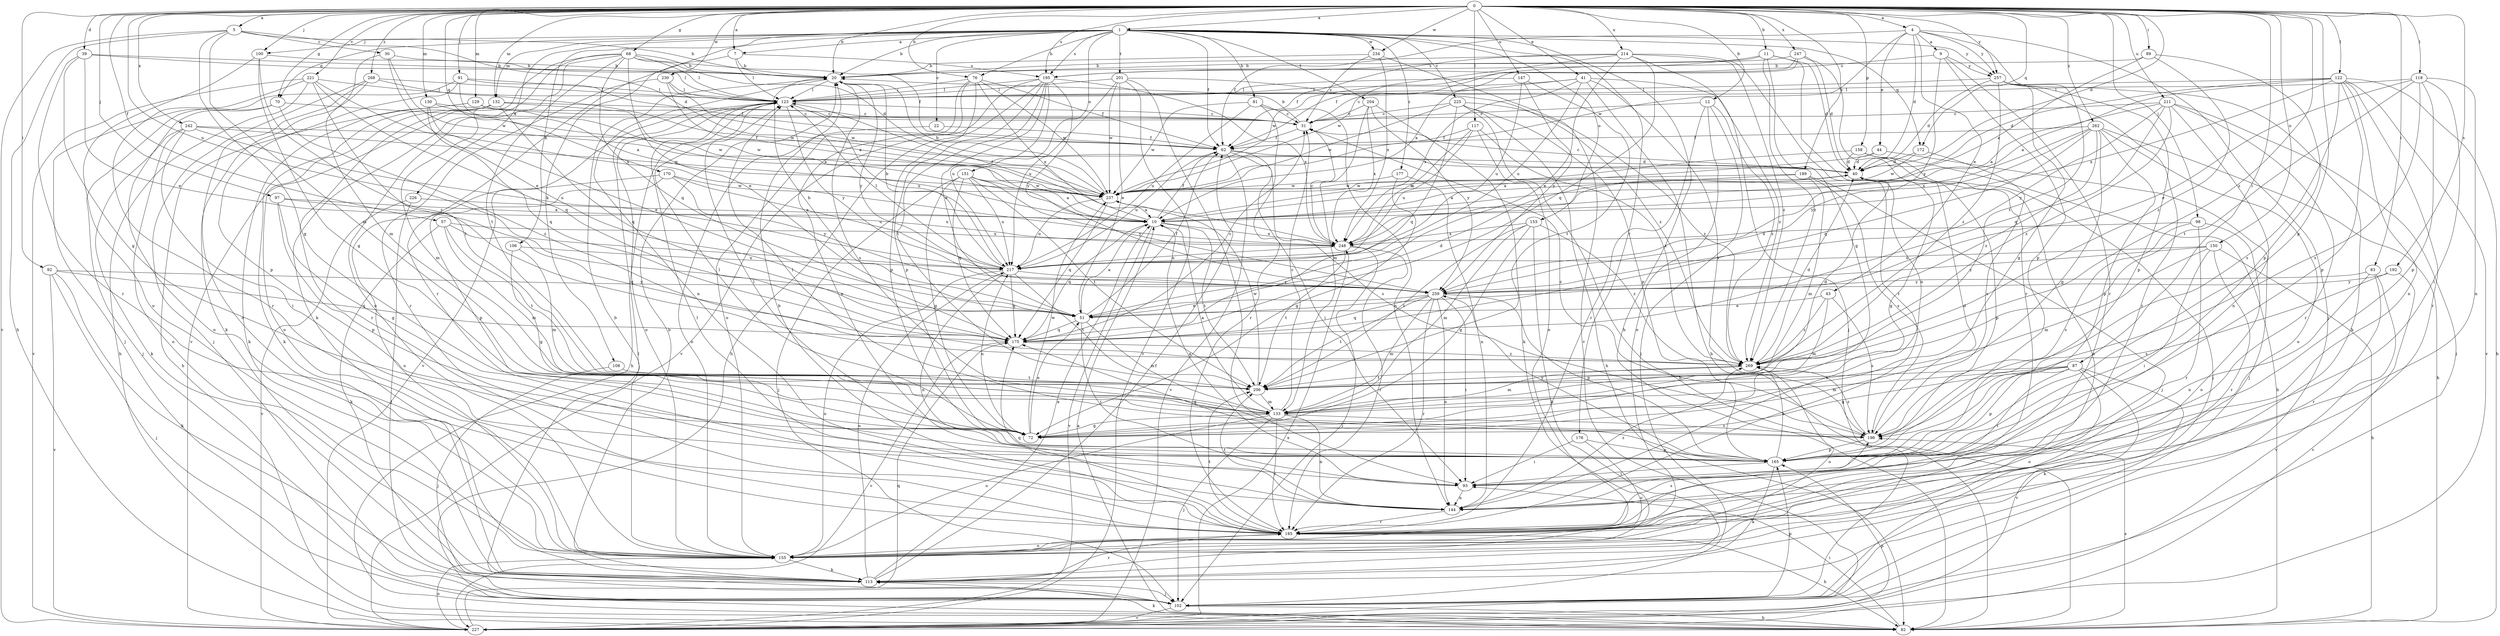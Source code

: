 strict digraph  {
0;
1;
4;
5;
7;
9;
10;
11;
12;
20;
22;
30;
31;
39;
40;
41;
43;
44;
51;
57;
62;
68;
70;
72;
76;
81;
82;
83;
87;
89;
91;
92;
93;
97;
98;
100;
102;
106;
108;
113;
117;
118;
122;
123;
129;
130;
132;
133;
144;
147;
150;
151;
153;
155;
158;
165;
170;
172;
175;
176;
177;
185;
189;
192;
195;
196;
201;
204;
206;
211;
214;
217;
221;
225;
226;
227;
230;
234;
237;
242;
247;
248;
257;
259;
262;
268;
269;
0 -> 1  [label=a];
0 -> 4  [label=a];
0 -> 5  [label=a];
0 -> 7  [label=a];
0 -> 11  [label=b];
0 -> 12  [label=b];
0 -> 20  [label=b];
0 -> 39  [label=d];
0 -> 40  [label=d];
0 -> 41  [label=e];
0 -> 57  [label=f];
0 -> 68  [label=g];
0 -> 70  [label=g];
0 -> 76  [label=h];
0 -> 83  [label=i];
0 -> 87  [label=i];
0 -> 89  [label=i];
0 -> 91  [label=i];
0 -> 92  [label=i];
0 -> 97  [label=j];
0 -> 98  [label=j];
0 -> 100  [label=j];
0 -> 117  [label=l];
0 -> 118  [label=l];
0 -> 122  [label=l];
0 -> 129  [label=m];
0 -> 130  [label=m];
0 -> 132  [label=m];
0 -> 147  [label=o];
0 -> 150  [label=o];
0 -> 158  [label=p];
0 -> 165  [label=p];
0 -> 170  [label=q];
0 -> 172  [label=q];
0 -> 189  [label=s];
0 -> 192  [label=s];
0 -> 195  [label=s];
0 -> 211  [label=u];
0 -> 214  [label=u];
0 -> 217  [label=u];
0 -> 221  [label=v];
0 -> 230  [label=w];
0 -> 234  [label=w];
0 -> 242  [label=x];
0 -> 247  [label=x];
0 -> 257  [label=y];
0 -> 262  [label=z];
0 -> 268  [label=z];
0 -> 269  [label=z];
1 -> 7  [label=a];
1 -> 20  [label=b];
1 -> 22  [label=c];
1 -> 62  [label=f];
1 -> 70  [label=g];
1 -> 76  [label=h];
1 -> 81  [label=h];
1 -> 82  [label=h];
1 -> 100  [label=j];
1 -> 106  [label=k];
1 -> 108  [label=k];
1 -> 132  [label=m];
1 -> 151  [label=o];
1 -> 153  [label=o];
1 -> 172  [label=q];
1 -> 176  [label=r];
1 -> 177  [label=r];
1 -> 195  [label=s];
1 -> 201  [label=t];
1 -> 204  [label=t];
1 -> 225  [label=v];
1 -> 226  [label=v];
1 -> 234  [label=w];
1 -> 257  [label=y];
4 -> 9  [label=a];
4 -> 40  [label=d];
4 -> 43  [label=e];
4 -> 44  [label=e];
4 -> 62  [label=f];
4 -> 102  [label=j];
4 -> 206  [label=t];
4 -> 237  [label=w];
4 -> 257  [label=y];
5 -> 20  [label=b];
5 -> 30  [label=c];
5 -> 40  [label=d];
5 -> 72  [label=g];
5 -> 82  [label=h];
5 -> 133  [label=m];
5 -> 227  [label=v];
7 -> 20  [label=b];
7 -> 123  [label=l];
7 -> 185  [label=r];
7 -> 195  [label=s];
9 -> 165  [label=p];
9 -> 185  [label=r];
9 -> 195  [label=s];
9 -> 257  [label=y];
9 -> 259  [label=y];
10 -> 62  [label=f];
10 -> 123  [label=l];
10 -> 175  [label=q];
10 -> 206  [label=t];
10 -> 227  [label=v];
10 -> 248  [label=x];
11 -> 40  [label=d];
11 -> 72  [label=g];
11 -> 144  [label=n];
11 -> 195  [label=s];
11 -> 237  [label=w];
11 -> 269  [label=z];
12 -> 31  [label=c];
12 -> 102  [label=j];
12 -> 155  [label=o];
12 -> 185  [label=r];
12 -> 269  [label=z];
20 -> 123  [label=l];
20 -> 144  [label=n];
20 -> 196  [label=s];
20 -> 259  [label=y];
22 -> 62  [label=f];
22 -> 155  [label=o];
30 -> 20  [label=b];
30 -> 51  [label=e];
30 -> 133  [label=m];
30 -> 237  [label=w];
31 -> 20  [label=b];
31 -> 62  [label=f];
39 -> 20  [label=b];
39 -> 51  [label=e];
39 -> 72  [label=g];
39 -> 123  [label=l];
39 -> 185  [label=r];
40 -> 31  [label=c];
40 -> 72  [label=g];
40 -> 165  [label=p];
40 -> 237  [label=w];
41 -> 31  [label=c];
41 -> 82  [label=h];
41 -> 123  [label=l];
41 -> 196  [label=s];
41 -> 217  [label=u];
41 -> 248  [label=x];
41 -> 269  [label=z];
43 -> 51  [label=e];
43 -> 133  [label=m];
43 -> 196  [label=s];
43 -> 269  [label=z];
44 -> 10  [label=a];
44 -> 40  [label=d];
44 -> 102  [label=j];
51 -> 10  [label=a];
51 -> 20  [label=b];
51 -> 40  [label=d];
51 -> 62  [label=f];
51 -> 93  [label=i];
51 -> 133  [label=m];
51 -> 175  [label=q];
57 -> 113  [label=k];
57 -> 133  [label=m];
57 -> 175  [label=q];
57 -> 206  [label=t];
57 -> 248  [label=x];
62 -> 40  [label=d];
62 -> 93  [label=i];
62 -> 196  [label=s];
62 -> 217  [label=u];
62 -> 227  [label=v];
68 -> 20  [label=b];
68 -> 40  [label=d];
68 -> 51  [label=e];
68 -> 62  [label=f];
68 -> 113  [label=k];
68 -> 123  [label=l];
68 -> 155  [label=o];
68 -> 175  [label=q];
68 -> 206  [label=t];
68 -> 227  [label=v];
70 -> 31  [label=c];
70 -> 102  [label=j];
70 -> 155  [label=o];
70 -> 269  [label=z];
72 -> 51  [label=e];
72 -> 123  [label=l];
72 -> 217  [label=u];
72 -> 237  [label=w];
76 -> 62  [label=f];
76 -> 123  [label=l];
76 -> 144  [label=n];
76 -> 155  [label=o];
76 -> 165  [label=p];
76 -> 237  [label=w];
76 -> 248  [label=x];
81 -> 31  [label=c];
81 -> 144  [label=n];
81 -> 185  [label=r];
81 -> 217  [label=u];
81 -> 237  [label=w];
82 -> 10  [label=a];
82 -> 93  [label=i];
82 -> 113  [label=k];
82 -> 196  [label=s];
83 -> 144  [label=n];
83 -> 185  [label=r];
83 -> 227  [label=v];
83 -> 259  [label=y];
87 -> 72  [label=g];
87 -> 93  [label=i];
87 -> 113  [label=k];
87 -> 133  [label=m];
87 -> 155  [label=o];
87 -> 165  [label=p];
87 -> 206  [label=t];
87 -> 227  [label=v];
89 -> 10  [label=a];
89 -> 20  [label=b];
89 -> 165  [label=p];
89 -> 269  [label=z];
91 -> 10  [label=a];
91 -> 62  [label=f];
91 -> 102  [label=j];
91 -> 123  [label=l];
91 -> 165  [label=p];
92 -> 102  [label=j];
92 -> 113  [label=k];
92 -> 175  [label=q];
92 -> 227  [label=v];
92 -> 259  [label=y];
93 -> 10  [label=a];
93 -> 144  [label=n];
97 -> 10  [label=a];
97 -> 72  [label=g];
97 -> 165  [label=p];
97 -> 248  [label=x];
98 -> 155  [label=o];
98 -> 185  [label=r];
98 -> 196  [label=s];
98 -> 248  [label=x];
100 -> 20  [label=b];
100 -> 72  [label=g];
100 -> 155  [label=o];
100 -> 269  [label=z];
102 -> 82  [label=h];
102 -> 123  [label=l];
102 -> 165  [label=p];
102 -> 227  [label=v];
106 -> 72  [label=g];
106 -> 133  [label=m];
106 -> 217  [label=u];
108 -> 102  [label=j];
108 -> 206  [label=t];
113 -> 10  [label=a];
113 -> 20  [label=b];
113 -> 62  [label=f];
113 -> 102  [label=j];
113 -> 185  [label=r];
113 -> 217  [label=u];
117 -> 62  [label=f];
117 -> 82  [label=h];
117 -> 217  [label=u];
117 -> 248  [label=x];
117 -> 269  [label=z];
118 -> 51  [label=e];
118 -> 93  [label=i];
118 -> 123  [label=l];
118 -> 144  [label=n];
118 -> 165  [label=p];
118 -> 196  [label=s];
118 -> 206  [label=t];
122 -> 10  [label=a];
122 -> 40  [label=d];
122 -> 82  [label=h];
122 -> 123  [label=l];
122 -> 144  [label=n];
122 -> 165  [label=p];
122 -> 185  [label=r];
122 -> 196  [label=s];
122 -> 227  [label=v];
122 -> 248  [label=x];
123 -> 31  [label=c];
123 -> 82  [label=h];
123 -> 155  [label=o];
123 -> 217  [label=u];
123 -> 227  [label=v];
123 -> 259  [label=y];
129 -> 10  [label=a];
129 -> 31  [label=c];
129 -> 82  [label=h];
129 -> 113  [label=k];
130 -> 31  [label=c];
130 -> 51  [label=e];
130 -> 175  [label=q];
130 -> 237  [label=w];
132 -> 31  [label=c];
132 -> 113  [label=k];
132 -> 133  [label=m];
132 -> 155  [label=o];
132 -> 175  [label=q];
132 -> 185  [label=r];
132 -> 237  [label=w];
133 -> 10  [label=a];
133 -> 31  [label=c];
133 -> 72  [label=g];
133 -> 102  [label=j];
133 -> 144  [label=n];
133 -> 155  [label=o];
133 -> 185  [label=r];
133 -> 196  [label=s];
144 -> 185  [label=r];
144 -> 206  [label=t];
144 -> 269  [label=z];
147 -> 123  [label=l];
147 -> 206  [label=t];
147 -> 217  [label=u];
147 -> 259  [label=y];
150 -> 82  [label=h];
150 -> 93  [label=i];
150 -> 133  [label=m];
150 -> 185  [label=r];
150 -> 217  [label=u];
150 -> 259  [label=y];
151 -> 10  [label=a];
151 -> 72  [label=g];
151 -> 102  [label=j];
151 -> 175  [label=q];
151 -> 206  [label=t];
151 -> 217  [label=u];
151 -> 237  [label=w];
151 -> 259  [label=y];
153 -> 72  [label=g];
153 -> 113  [label=k];
153 -> 133  [label=m];
153 -> 206  [label=t];
153 -> 248  [label=x];
153 -> 269  [label=z];
155 -> 20  [label=b];
155 -> 113  [label=k];
158 -> 10  [label=a];
158 -> 40  [label=d];
158 -> 82  [label=h];
158 -> 102  [label=j];
158 -> 155  [label=o];
165 -> 93  [label=i];
165 -> 113  [label=k];
165 -> 123  [label=l];
165 -> 175  [label=q];
165 -> 259  [label=y];
165 -> 269  [label=z];
170 -> 155  [label=o];
170 -> 165  [label=p];
170 -> 217  [label=u];
170 -> 237  [label=w];
170 -> 259  [label=y];
172 -> 40  [label=d];
172 -> 196  [label=s];
172 -> 237  [label=w];
175 -> 31  [label=c];
175 -> 227  [label=v];
175 -> 269  [label=z];
176 -> 93  [label=i];
176 -> 155  [label=o];
176 -> 165  [label=p];
177 -> 72  [label=g];
177 -> 144  [label=n];
177 -> 237  [label=w];
185 -> 20  [label=b];
185 -> 82  [label=h];
185 -> 123  [label=l];
185 -> 155  [label=o];
185 -> 175  [label=q];
185 -> 196  [label=s];
185 -> 206  [label=t];
189 -> 10  [label=a];
189 -> 102  [label=j];
189 -> 133  [label=m];
189 -> 196  [label=s];
189 -> 237  [label=w];
192 -> 196  [label=s];
192 -> 227  [label=v];
192 -> 259  [label=y];
195 -> 51  [label=e];
195 -> 82  [label=h];
195 -> 123  [label=l];
195 -> 165  [label=p];
195 -> 206  [label=t];
195 -> 217  [label=u];
195 -> 227  [label=v];
195 -> 248  [label=x];
195 -> 259  [label=y];
196 -> 31  [label=c];
196 -> 40  [label=d];
196 -> 123  [label=l];
196 -> 165  [label=p];
196 -> 269  [label=z];
201 -> 51  [label=e];
201 -> 93  [label=i];
201 -> 123  [label=l];
201 -> 217  [label=u];
201 -> 227  [label=v];
201 -> 237  [label=w];
201 -> 269  [label=z];
204 -> 31  [label=c];
204 -> 113  [label=k];
204 -> 133  [label=m];
204 -> 248  [label=x];
204 -> 259  [label=y];
206 -> 40  [label=d];
206 -> 133  [label=m];
206 -> 237  [label=w];
211 -> 10  [label=a];
211 -> 31  [label=c];
211 -> 102  [label=j];
211 -> 144  [label=n];
211 -> 175  [label=q];
211 -> 185  [label=r];
211 -> 259  [label=y];
211 -> 269  [label=z];
214 -> 20  [label=b];
214 -> 51  [label=e];
214 -> 62  [label=f];
214 -> 102  [label=j];
214 -> 175  [label=q];
214 -> 185  [label=r];
214 -> 237  [label=w];
214 -> 269  [label=z];
217 -> 20  [label=b];
217 -> 123  [label=l];
217 -> 144  [label=n];
217 -> 155  [label=o];
217 -> 175  [label=q];
217 -> 206  [label=t];
217 -> 259  [label=y];
221 -> 82  [label=h];
221 -> 123  [label=l];
221 -> 175  [label=q];
221 -> 185  [label=r];
221 -> 206  [label=t];
221 -> 227  [label=v];
221 -> 248  [label=x];
225 -> 31  [label=c];
225 -> 82  [label=h];
225 -> 155  [label=o];
225 -> 165  [label=p];
225 -> 175  [label=q];
225 -> 237  [label=w];
225 -> 269  [label=z];
226 -> 10  [label=a];
226 -> 102  [label=j];
226 -> 227  [label=v];
227 -> 155  [label=o];
227 -> 165  [label=p];
227 -> 175  [label=q];
227 -> 248  [label=x];
230 -> 10  [label=a];
230 -> 123  [label=l];
230 -> 185  [label=r];
230 -> 237  [label=w];
234 -> 20  [label=b];
234 -> 31  [label=c];
234 -> 227  [label=v];
234 -> 248  [label=x];
237 -> 10  [label=a];
237 -> 20  [label=b];
237 -> 175  [label=q];
237 -> 217  [label=u];
242 -> 62  [label=f];
242 -> 93  [label=i];
242 -> 113  [label=k];
242 -> 155  [label=o];
242 -> 217  [label=u];
242 -> 237  [label=w];
247 -> 10  [label=a];
247 -> 20  [label=b];
247 -> 40  [label=d];
247 -> 62  [label=f];
247 -> 185  [label=r];
248 -> 31  [label=c];
248 -> 102  [label=j];
248 -> 185  [label=r];
248 -> 206  [label=t];
248 -> 217  [label=u];
257 -> 40  [label=d];
257 -> 72  [label=g];
257 -> 113  [label=k];
257 -> 123  [label=l];
257 -> 165  [label=p];
257 -> 185  [label=r];
257 -> 269  [label=z];
259 -> 51  [label=e];
259 -> 93  [label=i];
259 -> 133  [label=m];
259 -> 144  [label=n];
259 -> 165  [label=p];
259 -> 175  [label=q];
259 -> 185  [label=r];
259 -> 206  [label=t];
262 -> 62  [label=f];
262 -> 72  [label=g];
262 -> 82  [label=h];
262 -> 155  [label=o];
262 -> 165  [label=p];
262 -> 175  [label=q];
262 -> 248  [label=x];
262 -> 259  [label=y];
262 -> 269  [label=z];
268 -> 102  [label=j];
268 -> 113  [label=k];
268 -> 123  [label=l];
268 -> 155  [label=o];
268 -> 237  [label=w];
269 -> 40  [label=d];
269 -> 133  [label=m];
269 -> 155  [label=o];
269 -> 206  [label=t];
}
